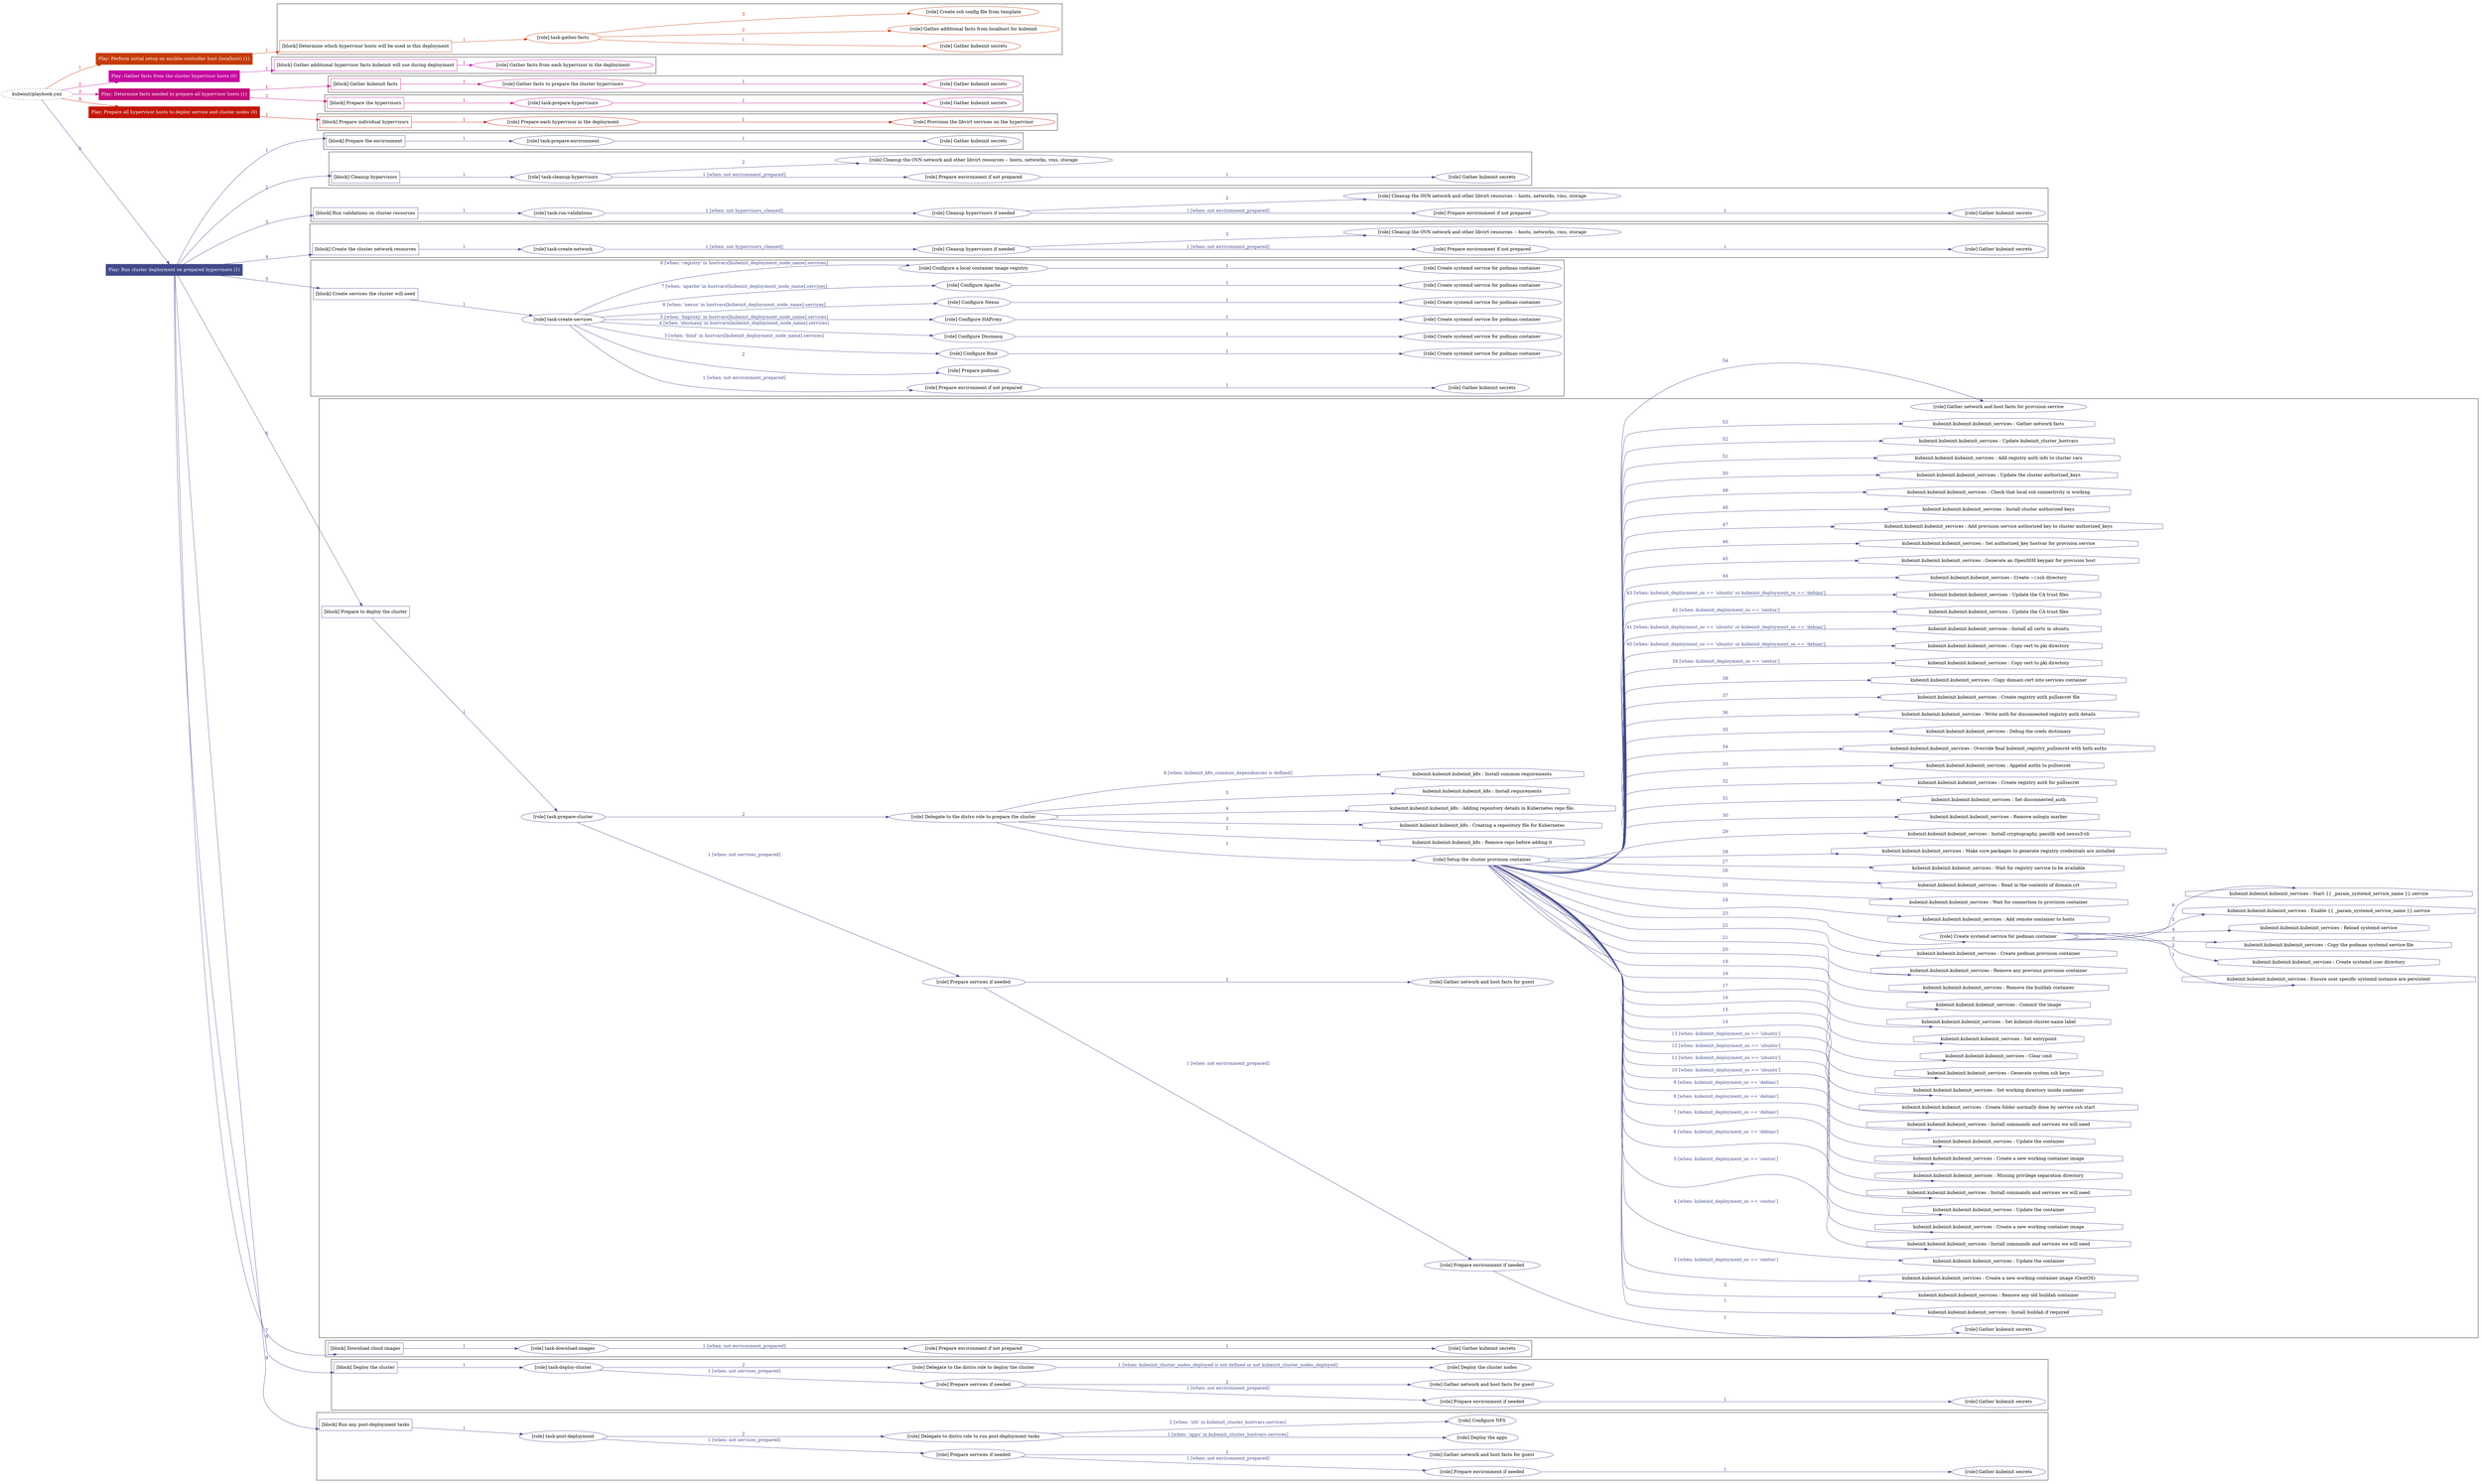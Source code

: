 digraph {
	graph [concentrate=true ordering=in rankdir=LR ratio=fill]
	edge [esep=5 sep=10]
	"kubeinit/playbook.yml" [URL="/home/runner/work/kubeinit/kubeinit/kubeinit/playbook.yml" id=playbook_533dd749 style=dotted]
	"kubeinit/playbook.yml" -> play_6ddc602e [label="1 " color="#c43b08" fontcolor="#c43b08" id=edge_105fcd5e labeltooltip="1 " tooltip="1 "]
	subgraph "Play: Perform initial setup on ansible-controller host (localhost) (1)" {
		play_6ddc602e [label="Play: Perform initial setup on ansible-controller host (localhost) (1)" URL="/home/runner/work/kubeinit/kubeinit/kubeinit/playbook.yml" color="#c43b08" fontcolor="#ffffff" id=play_6ddc602e shape=box style=filled tooltip=localhost]
		play_6ddc602e -> block_7d8bd8ea [label=1 color="#c43b08" fontcolor="#c43b08" id=edge_a6d0ea83 labeltooltip=1 tooltip=1]
		subgraph cluster_block_7d8bd8ea {
			block_7d8bd8ea [label="[block] Determine which hypervisor hosts will be used in this deployment" URL="/home/runner/work/kubeinit/kubeinit/kubeinit/playbook.yml" color="#c43b08" id=block_7d8bd8ea labeltooltip="Determine which hypervisor hosts will be used in this deployment" shape=box tooltip="Determine which hypervisor hosts will be used in this deployment"]
			block_7d8bd8ea -> role_a86352fb [label="1 " color="#c43b08" fontcolor="#c43b08" id=edge_78a5b3dc labeltooltip="1 " tooltip="1 "]
			subgraph "task-gather-facts" {
				role_a86352fb [label="[role] task-gather-facts" URL="/home/runner/work/kubeinit/kubeinit/kubeinit/playbook.yml" color="#c43b08" id=role_a86352fb tooltip="task-gather-facts"]
				role_a86352fb -> role_0dc53dd7 [label="1 " color="#c43b08" fontcolor="#c43b08" id=edge_e87206ab labeltooltip="1 " tooltip="1 "]
				subgraph "Gather kubeinit secrets" {
					role_0dc53dd7 [label="[role] Gather kubeinit secrets" URL="/home/runner/.ansible/collections/ansible_collections/kubeinit/kubeinit/roles/kubeinit_prepare/tasks/build_hypervisors_group.yml" color="#c43b08" id=role_0dc53dd7 tooltip="Gather kubeinit secrets"]
				}
				role_a86352fb -> role_0326f94c [label="2 " color="#c43b08" fontcolor="#c43b08" id=edge_ad0a34bb labeltooltip="2 " tooltip="2 "]
				subgraph "Gather additional facts from localhost for kubeinit" {
					role_0326f94c [label="[role] Gather additional facts from localhost for kubeinit" URL="/home/runner/.ansible/collections/ansible_collections/kubeinit/kubeinit/roles/kubeinit_prepare/tasks/build_hypervisors_group.yml" color="#c43b08" id=role_0326f94c tooltip="Gather additional facts from localhost for kubeinit"]
				}
				role_a86352fb -> role_f10c5e71 [label="3 " color="#c43b08" fontcolor="#c43b08" id=edge_fd2e21cb labeltooltip="3 " tooltip="3 "]
				subgraph "Create ssh config file from template" {
					role_f10c5e71 [label="[role] Create ssh config file from template" URL="/home/runner/.ansible/collections/ansible_collections/kubeinit/kubeinit/roles/kubeinit_prepare/tasks/build_hypervisors_group.yml" color="#c43b08" id=role_f10c5e71 tooltip="Create ssh config file from template"]
				}
			}
		}
	}
	"kubeinit/playbook.yml" -> play_44148a88 [label="2 " color="#c507a0" fontcolor="#c507a0" id=edge_7e828344 labeltooltip="2 " tooltip="2 "]
	subgraph "Play: Gather facts from the cluster hypervisor hosts (0)" {
		play_44148a88 [label="Play: Gather facts from the cluster hypervisor hosts (0)" URL="/home/runner/work/kubeinit/kubeinit/kubeinit/playbook.yml" color="#c507a0" fontcolor="#ffffff" id=play_44148a88 shape=box style=filled tooltip="Play: Gather facts from the cluster hypervisor hosts (0)"]
		play_44148a88 -> block_82cb2098 [label=1 color="#c507a0" fontcolor="#c507a0" id=edge_62acb131 labeltooltip=1 tooltip=1]
		subgraph cluster_block_82cb2098 {
			block_82cb2098 [label="[block] Gather additional hypervisor facts kubeinit will use during deployment" URL="/home/runner/work/kubeinit/kubeinit/kubeinit/playbook.yml" color="#c507a0" id=block_82cb2098 labeltooltip="Gather additional hypervisor facts kubeinit will use during deployment" shape=box tooltip="Gather additional hypervisor facts kubeinit will use during deployment"]
			block_82cb2098 -> role_e377de17 [label="1 " color="#c507a0" fontcolor="#c507a0" id=edge_4615f1c6 labeltooltip="1 " tooltip="1 "]
			subgraph "Gather facts from each hypervisor in the deployment" {
				role_e377de17 [label="[role] Gather facts from each hypervisor in the deployment" URL="/home/runner/work/kubeinit/kubeinit/kubeinit/playbook.yml" color="#c507a0" id=role_e377de17 tooltip="Gather facts from each hypervisor in the deployment"]
			}
		}
	}
	"kubeinit/playbook.yml" -> play_1ee07f5e [label="3 " color="#c10b7a" fontcolor="#c10b7a" id=edge_39d41ef7 labeltooltip="3 " tooltip="3 "]
	subgraph "Play: Determine facts needed to prepare all hypervisor hosts (1)" {
		play_1ee07f5e [label="Play: Determine facts needed to prepare all hypervisor hosts (1)" URL="/home/runner/work/kubeinit/kubeinit/kubeinit/playbook.yml" color="#c10b7a" fontcolor="#ffffff" id=play_1ee07f5e shape=box style=filled tooltip=localhost]
		play_1ee07f5e -> block_44334b81 [label=1 color="#c10b7a" fontcolor="#c10b7a" id=edge_5d273532 labeltooltip=1 tooltip=1]
		subgraph cluster_block_44334b81 {
			block_44334b81 [label="[block] Gather kubeinit facts" URL="/home/runner/work/kubeinit/kubeinit/kubeinit/playbook.yml" color="#c10b7a" id=block_44334b81 labeltooltip="Gather kubeinit facts" shape=box tooltip="Gather kubeinit facts"]
			block_44334b81 -> role_d5ca9698 [label="1 " color="#c10b7a" fontcolor="#c10b7a" id=edge_d8364a74 labeltooltip="1 " tooltip="1 "]
			subgraph "Gather facts to prepare the cluster hypervisors" {
				role_d5ca9698 [label="[role] Gather facts to prepare the cluster hypervisors" URL="/home/runner/work/kubeinit/kubeinit/kubeinit/playbook.yml" color="#c10b7a" id=role_d5ca9698 tooltip="Gather facts to prepare the cluster hypervisors"]
				role_d5ca9698 -> role_5bafb43b [label="1 " color="#c10b7a" fontcolor="#c10b7a" id=edge_6bbf0a23 labeltooltip="1 " tooltip="1 "]
				subgraph "Gather kubeinit secrets" {
					role_5bafb43b [label="[role] Gather kubeinit secrets" URL="/home/runner/.ansible/collections/ansible_collections/kubeinit/kubeinit/roles/kubeinit_prepare/tasks/gather_kubeinit_facts.yml" color="#c10b7a" id=role_5bafb43b tooltip="Gather kubeinit secrets"]
				}
			}
		}
		play_1ee07f5e -> block_1adb5985 [label=2 color="#c10b7a" fontcolor="#c10b7a" id=edge_15522172 labeltooltip=2 tooltip=2]
		subgraph cluster_block_1adb5985 {
			block_1adb5985 [label="[block] Prepare the hypervisors" URL="/home/runner/work/kubeinit/kubeinit/kubeinit/playbook.yml" color="#c10b7a" id=block_1adb5985 labeltooltip="Prepare the hypervisors" shape=box tooltip="Prepare the hypervisors"]
			block_1adb5985 -> role_a3f82937 [label="1 " color="#c10b7a" fontcolor="#c10b7a" id=edge_630bc1d4 labeltooltip="1 " tooltip="1 "]
			subgraph "task-prepare-hypervisors" {
				role_a3f82937 [label="[role] task-prepare-hypervisors" URL="/home/runner/work/kubeinit/kubeinit/kubeinit/playbook.yml" color="#c10b7a" id=role_a3f82937 tooltip="task-prepare-hypervisors"]
				role_a3f82937 -> role_d3aea083 [label="1 " color="#c10b7a" fontcolor="#c10b7a" id=edge_1b5e0168 labeltooltip="1 " tooltip="1 "]
				subgraph "Gather kubeinit secrets" {
					role_d3aea083 [label="[role] Gather kubeinit secrets" URL="/home/runner/.ansible/collections/ansible_collections/kubeinit/kubeinit/roles/kubeinit_prepare/tasks/gather_kubeinit_facts.yml" color="#c10b7a" id=role_d3aea083 tooltip="Gather kubeinit secrets"]
				}
			}
		}
	}
	"kubeinit/playbook.yml" -> play_6bdde1c4 [label="4 " color="#c41608" fontcolor="#c41608" id=edge_67ff6bde labeltooltip="4 " tooltip="4 "]
	subgraph "Play: Prepare all hypervisor hosts to deploy service and cluster nodes (0)" {
		play_6bdde1c4 [label="Play: Prepare all hypervisor hosts to deploy service and cluster nodes (0)" URL="/home/runner/work/kubeinit/kubeinit/kubeinit/playbook.yml" color="#c41608" fontcolor="#ffffff" id=play_6bdde1c4 shape=box style=filled tooltip="Play: Prepare all hypervisor hosts to deploy service and cluster nodes (0)"]
		play_6bdde1c4 -> block_bff7e970 [label=1 color="#c41608" fontcolor="#c41608" id=edge_81da994f labeltooltip=1 tooltip=1]
		subgraph cluster_block_bff7e970 {
			block_bff7e970 [label="[block] Prepare individual hypervisors" URL="/home/runner/work/kubeinit/kubeinit/kubeinit/playbook.yml" color="#c41608" id=block_bff7e970 labeltooltip="Prepare individual hypervisors" shape=box tooltip="Prepare individual hypervisors"]
			block_bff7e970 -> role_cd786684 [label="1 " color="#c41608" fontcolor="#c41608" id=edge_408546f9 labeltooltip="1 " tooltip="1 "]
			subgraph "Prepare each hypervisor in the deployment" {
				role_cd786684 [label="[role] Prepare each hypervisor in the deployment" URL="/home/runner/work/kubeinit/kubeinit/kubeinit/playbook.yml" color="#c41608" id=role_cd786684 tooltip="Prepare each hypervisor in the deployment"]
				role_cd786684 -> role_8d883d2a [label="1 " color="#c41608" fontcolor="#c41608" id=edge_8bb10ae6 labeltooltip="1 " tooltip="1 "]
				subgraph "Provision the libvirt services on the hypervisor" {
					role_8d883d2a [label="[role] Provision the libvirt services on the hypervisor" URL="/home/runner/.ansible/collections/ansible_collections/kubeinit/kubeinit/roles/kubeinit_prepare/tasks/prepare_hypervisor.yml" color="#c41608" id=role_8d883d2a tooltip="Provision the libvirt services on the hypervisor"]
				}
			}
		}
	}
	"kubeinit/playbook.yml" -> play_705c65d2 [label="5 " color="#42498a" fontcolor="#42498a" id=edge_58315801 labeltooltip="5 " tooltip="5 "]
	subgraph "Play: Run cluster deployment on prepared hypervisors (1)" {
		play_705c65d2 [label="Play: Run cluster deployment on prepared hypervisors (1)" URL="/home/runner/work/kubeinit/kubeinit/kubeinit/playbook.yml" color="#42498a" fontcolor="#ffffff" id=play_705c65d2 shape=box style=filled tooltip=localhost]
		play_705c65d2 -> block_5d2f23af [label=1 color="#42498a" fontcolor="#42498a" id=edge_2752c3e8 labeltooltip=1 tooltip=1]
		subgraph cluster_block_5d2f23af {
			block_5d2f23af [label="[block] Prepare the environment" URL="/home/runner/work/kubeinit/kubeinit/kubeinit/playbook.yml" color="#42498a" id=block_5d2f23af labeltooltip="Prepare the environment" shape=box tooltip="Prepare the environment"]
			block_5d2f23af -> role_6c49dac3 [label="1 " color="#42498a" fontcolor="#42498a" id=edge_e6211528 labeltooltip="1 " tooltip="1 "]
			subgraph "task-prepare-environment" {
				role_6c49dac3 [label="[role] task-prepare-environment" URL="/home/runner/work/kubeinit/kubeinit/kubeinit/playbook.yml" color="#42498a" id=role_6c49dac3 tooltip="task-prepare-environment"]
				role_6c49dac3 -> role_8fc4ee5b [label="1 " color="#42498a" fontcolor="#42498a" id=edge_64fd2b85 labeltooltip="1 " tooltip="1 "]
				subgraph "Gather kubeinit secrets" {
					role_8fc4ee5b [label="[role] Gather kubeinit secrets" URL="/home/runner/.ansible/collections/ansible_collections/kubeinit/kubeinit/roles/kubeinit_prepare/tasks/gather_kubeinit_facts.yml" color="#42498a" id=role_8fc4ee5b tooltip="Gather kubeinit secrets"]
				}
			}
		}
		play_705c65d2 -> block_6d15fa92 [label=2 color="#42498a" fontcolor="#42498a" id=edge_2e96c64b labeltooltip=2 tooltip=2]
		subgraph cluster_block_6d15fa92 {
			block_6d15fa92 [label="[block] Cleanup hypervisors" URL="/home/runner/work/kubeinit/kubeinit/kubeinit/playbook.yml" color="#42498a" id=block_6d15fa92 labeltooltip="Cleanup hypervisors" shape=box tooltip="Cleanup hypervisors"]
			block_6d15fa92 -> role_590f5774 [label="1 " color="#42498a" fontcolor="#42498a" id=edge_f4cb26a1 labeltooltip="1 " tooltip="1 "]
			subgraph "task-cleanup-hypervisors" {
				role_590f5774 [label="[role] task-cleanup-hypervisors" URL="/home/runner/work/kubeinit/kubeinit/kubeinit/playbook.yml" color="#42498a" id=role_590f5774 tooltip="task-cleanup-hypervisors"]
				role_590f5774 -> role_4bdfd04b [label="1 [when: not environment_prepared]" color="#42498a" fontcolor="#42498a" id=edge_f178ebc0 labeltooltip="1 [when: not environment_prepared]" tooltip="1 [when: not environment_prepared]"]
				subgraph "Prepare environment if not prepared" {
					role_4bdfd04b [label="[role] Prepare environment if not prepared" URL="/home/runner/.ansible/collections/ansible_collections/kubeinit/kubeinit/roles/kubeinit_prepare/tasks/cleanup_hypervisors.yml" color="#42498a" id=role_4bdfd04b tooltip="Prepare environment if not prepared"]
					role_4bdfd04b -> role_7849fff5 [label="1 " color="#42498a" fontcolor="#42498a" id=edge_76dae89b labeltooltip="1 " tooltip="1 "]
					subgraph "Gather kubeinit secrets" {
						role_7849fff5 [label="[role] Gather kubeinit secrets" URL="/home/runner/.ansible/collections/ansible_collections/kubeinit/kubeinit/roles/kubeinit_prepare/tasks/gather_kubeinit_facts.yml" color="#42498a" id=role_7849fff5 tooltip="Gather kubeinit secrets"]
					}
				}
				role_590f5774 -> role_191416e0 [label="2 " color="#42498a" fontcolor="#42498a" id=edge_e8798e3b labeltooltip="2 " tooltip="2 "]
				subgraph "Cleanup the OVN network and other libvirt resources -- hosts, networks, vms, storage" {
					role_191416e0 [label="[role] Cleanup the OVN network and other libvirt resources -- hosts, networks, vms, storage" URL="/home/runner/.ansible/collections/ansible_collections/kubeinit/kubeinit/roles/kubeinit_prepare/tasks/cleanup_hypervisors.yml" color="#42498a" id=role_191416e0 tooltip="Cleanup the OVN network and other libvirt resources -- hosts, networks, vms, storage"]
				}
			}
		}
		play_705c65d2 -> block_d24337da [label=3 color="#42498a" fontcolor="#42498a" id=edge_9a889414 labeltooltip=3 tooltip=3]
		subgraph cluster_block_d24337da {
			block_d24337da [label="[block] Run validations on cluster resources" URL="/home/runner/work/kubeinit/kubeinit/kubeinit/playbook.yml" color="#42498a" id=block_d24337da labeltooltip="Run validations on cluster resources" shape=box tooltip="Run validations on cluster resources"]
			block_d24337da -> role_28f9e3e5 [label="1 " color="#42498a" fontcolor="#42498a" id=edge_74234996 labeltooltip="1 " tooltip="1 "]
			subgraph "task-run-validations" {
				role_28f9e3e5 [label="[role] task-run-validations" URL="/home/runner/work/kubeinit/kubeinit/kubeinit/playbook.yml" color="#42498a" id=role_28f9e3e5 tooltip="task-run-validations"]
				role_28f9e3e5 -> role_f8d32c27 [label="1 [when: not hypervisors_cleaned]" color="#42498a" fontcolor="#42498a" id=edge_1a1a1b0e labeltooltip="1 [when: not hypervisors_cleaned]" tooltip="1 [when: not hypervisors_cleaned]"]
				subgraph "Cleanup hypervisors if needed" {
					role_f8d32c27 [label="[role] Cleanup hypervisors if needed" URL="/home/runner/.ansible/collections/ansible_collections/kubeinit/kubeinit/roles/kubeinit_validations/tasks/main.yml" color="#42498a" id=role_f8d32c27 tooltip="Cleanup hypervisors if needed"]
					role_f8d32c27 -> role_de71fffa [label="1 [when: not environment_prepared]" color="#42498a" fontcolor="#42498a" id=edge_618cb132 labeltooltip="1 [when: not environment_prepared]" tooltip="1 [when: not environment_prepared]"]
					subgraph "Prepare environment if not prepared" {
						role_de71fffa [label="[role] Prepare environment if not prepared" URL="/home/runner/.ansible/collections/ansible_collections/kubeinit/kubeinit/roles/kubeinit_prepare/tasks/cleanup_hypervisors.yml" color="#42498a" id=role_de71fffa tooltip="Prepare environment if not prepared"]
						role_de71fffa -> role_63e4eead [label="1 " color="#42498a" fontcolor="#42498a" id=edge_6682b3de labeltooltip="1 " tooltip="1 "]
						subgraph "Gather kubeinit secrets" {
							role_63e4eead [label="[role] Gather kubeinit secrets" URL="/home/runner/.ansible/collections/ansible_collections/kubeinit/kubeinit/roles/kubeinit_prepare/tasks/gather_kubeinit_facts.yml" color="#42498a" id=role_63e4eead tooltip="Gather kubeinit secrets"]
						}
					}
					role_f8d32c27 -> role_8e512c5a [label="2 " color="#42498a" fontcolor="#42498a" id=edge_b754403f labeltooltip="2 " tooltip="2 "]
					subgraph "Cleanup the OVN network and other libvirt resources -- hosts, networks, vms, storage" {
						role_8e512c5a [label="[role] Cleanup the OVN network and other libvirt resources -- hosts, networks, vms, storage" URL="/home/runner/.ansible/collections/ansible_collections/kubeinit/kubeinit/roles/kubeinit_prepare/tasks/cleanup_hypervisors.yml" color="#42498a" id=role_8e512c5a tooltip="Cleanup the OVN network and other libvirt resources -- hosts, networks, vms, storage"]
					}
				}
			}
		}
		play_705c65d2 -> block_2200d9af [label=4 color="#42498a" fontcolor="#42498a" id=edge_f694a250 labeltooltip=4 tooltip=4]
		subgraph cluster_block_2200d9af {
			block_2200d9af [label="[block] Create the cluster network resources" URL="/home/runner/work/kubeinit/kubeinit/kubeinit/playbook.yml" color="#42498a" id=block_2200d9af labeltooltip="Create the cluster network resources" shape=box tooltip="Create the cluster network resources"]
			block_2200d9af -> role_53d117ce [label="1 " color="#42498a" fontcolor="#42498a" id=edge_215f60d7 labeltooltip="1 " tooltip="1 "]
			subgraph "task-create-network" {
				role_53d117ce [label="[role] task-create-network" URL="/home/runner/work/kubeinit/kubeinit/kubeinit/playbook.yml" color="#42498a" id=role_53d117ce tooltip="task-create-network"]
				role_53d117ce -> role_42d985e2 [label="1 [when: not hypervisors_cleaned]" color="#42498a" fontcolor="#42498a" id=edge_a30e4cf6 labeltooltip="1 [when: not hypervisors_cleaned]" tooltip="1 [when: not hypervisors_cleaned]"]
				subgraph "Cleanup hypervisors if needed" {
					role_42d985e2 [label="[role] Cleanup hypervisors if needed" URL="/home/runner/.ansible/collections/ansible_collections/kubeinit/kubeinit/roles/kubeinit_libvirt/tasks/create_network.yml" color="#42498a" id=role_42d985e2 tooltip="Cleanup hypervisors if needed"]
					role_42d985e2 -> role_f0489f8d [label="1 [when: not environment_prepared]" color="#42498a" fontcolor="#42498a" id=edge_fd21a3d5 labeltooltip="1 [when: not environment_prepared]" tooltip="1 [when: not environment_prepared]"]
					subgraph "Prepare environment if not prepared" {
						role_f0489f8d [label="[role] Prepare environment if not prepared" URL="/home/runner/.ansible/collections/ansible_collections/kubeinit/kubeinit/roles/kubeinit_prepare/tasks/cleanup_hypervisors.yml" color="#42498a" id=role_f0489f8d tooltip="Prepare environment if not prepared"]
						role_f0489f8d -> role_1b6bb1c5 [label="1 " color="#42498a" fontcolor="#42498a" id=edge_626dddd6 labeltooltip="1 " tooltip="1 "]
						subgraph "Gather kubeinit secrets" {
							role_1b6bb1c5 [label="[role] Gather kubeinit secrets" URL="/home/runner/.ansible/collections/ansible_collections/kubeinit/kubeinit/roles/kubeinit_prepare/tasks/gather_kubeinit_facts.yml" color="#42498a" id=role_1b6bb1c5 tooltip="Gather kubeinit secrets"]
						}
					}
					role_42d985e2 -> role_c94b1077 [label="2 " color="#42498a" fontcolor="#42498a" id=edge_3037300d labeltooltip="2 " tooltip="2 "]
					subgraph "Cleanup the OVN network and other libvirt resources -- hosts, networks, vms, storage" {
						role_c94b1077 [label="[role] Cleanup the OVN network and other libvirt resources -- hosts, networks, vms, storage" URL="/home/runner/.ansible/collections/ansible_collections/kubeinit/kubeinit/roles/kubeinit_prepare/tasks/cleanup_hypervisors.yml" color="#42498a" id=role_c94b1077 tooltip="Cleanup the OVN network and other libvirt resources -- hosts, networks, vms, storage"]
					}
				}
			}
		}
		play_705c65d2 -> block_9187d196 [label=5 color="#42498a" fontcolor="#42498a" id=edge_f6e3f2bd labeltooltip=5 tooltip=5]
		subgraph cluster_block_9187d196 {
			block_9187d196 [label="[block] Create services the cluster will need" URL="/home/runner/work/kubeinit/kubeinit/kubeinit/playbook.yml" color="#42498a" id=block_9187d196 labeltooltip="Create services the cluster will need" shape=box tooltip="Create services the cluster will need"]
			block_9187d196 -> role_547be781 [label="1 " color="#42498a" fontcolor="#42498a" id=edge_33f4b924 labeltooltip="1 " tooltip="1 "]
			subgraph "task-create-services" {
				role_547be781 [label="[role] task-create-services" URL="/home/runner/work/kubeinit/kubeinit/kubeinit/playbook.yml" color="#42498a" id=role_547be781 tooltip="task-create-services"]
				role_547be781 -> role_aa7ec497 [label="1 [when: not environment_prepared]" color="#42498a" fontcolor="#42498a" id=edge_a2c462bf labeltooltip="1 [when: not environment_prepared]" tooltip="1 [when: not environment_prepared]"]
				subgraph "Prepare environment if not prepared" {
					role_aa7ec497 [label="[role] Prepare environment if not prepared" URL="/home/runner/.ansible/collections/ansible_collections/kubeinit/kubeinit/roles/kubeinit_services/tasks/main.yml" color="#42498a" id=role_aa7ec497 tooltip="Prepare environment if not prepared"]
					role_aa7ec497 -> role_1d40320f [label="1 " color="#42498a" fontcolor="#42498a" id=edge_fd3a7a65 labeltooltip="1 " tooltip="1 "]
					subgraph "Gather kubeinit secrets" {
						role_1d40320f [label="[role] Gather kubeinit secrets" URL="/home/runner/.ansible/collections/ansible_collections/kubeinit/kubeinit/roles/kubeinit_prepare/tasks/gather_kubeinit_facts.yml" color="#42498a" id=role_1d40320f tooltip="Gather kubeinit secrets"]
					}
				}
				role_547be781 -> role_393faded [label="2 " color="#42498a" fontcolor="#42498a" id=edge_8b9387a5 labeltooltip="2 " tooltip="2 "]
				subgraph "Prepare podman" {
					role_393faded [label="[role] Prepare podman" URL="/home/runner/.ansible/collections/ansible_collections/kubeinit/kubeinit/roles/kubeinit_services/tasks/00_create_service_pod.yml" color="#42498a" id=role_393faded tooltip="Prepare podman"]
				}
				role_547be781 -> role_1cf741c9 [label="3 [when: 'bind' in hostvars[kubeinit_deployment_node_name].services]" color="#42498a" fontcolor="#42498a" id=edge_ff5050f8 labeltooltip="3 [when: 'bind' in hostvars[kubeinit_deployment_node_name].services]" tooltip="3 [when: 'bind' in hostvars[kubeinit_deployment_node_name].services]"]
				subgraph "Configure Bind" {
					role_1cf741c9 [label="[role] Configure Bind" URL="/home/runner/.ansible/collections/ansible_collections/kubeinit/kubeinit/roles/kubeinit_services/tasks/start_services_containers.yml" color="#42498a" id=role_1cf741c9 tooltip="Configure Bind"]
					role_1cf741c9 -> role_1cb0d4d1 [label="1 " color="#42498a" fontcolor="#42498a" id=edge_762d5bab labeltooltip="1 " tooltip="1 "]
					subgraph "Create systemd service for podman container" {
						role_1cb0d4d1 [label="[role] Create systemd service for podman container" URL="/home/runner/.ansible/collections/ansible_collections/kubeinit/kubeinit/roles/kubeinit_bind/tasks/main.yml" color="#42498a" id=role_1cb0d4d1 tooltip="Create systemd service for podman container"]
					}
				}
				role_547be781 -> role_6a441645 [label="4 [when: 'dnsmasq' in hostvars[kubeinit_deployment_node_name].services]" color="#42498a" fontcolor="#42498a" id=edge_4fe249ff labeltooltip="4 [when: 'dnsmasq' in hostvars[kubeinit_deployment_node_name].services]" tooltip="4 [when: 'dnsmasq' in hostvars[kubeinit_deployment_node_name].services]"]
				subgraph "Configure Dnsmasq" {
					role_6a441645 [label="[role] Configure Dnsmasq" URL="/home/runner/.ansible/collections/ansible_collections/kubeinit/kubeinit/roles/kubeinit_services/tasks/start_services_containers.yml" color="#42498a" id=role_6a441645 tooltip="Configure Dnsmasq"]
					role_6a441645 -> role_a24d30bb [label="1 " color="#42498a" fontcolor="#42498a" id=edge_b814483e labeltooltip="1 " tooltip="1 "]
					subgraph "Create systemd service for podman container" {
						role_a24d30bb [label="[role] Create systemd service for podman container" URL="/home/runner/.ansible/collections/ansible_collections/kubeinit/kubeinit/roles/kubeinit_dnsmasq/tasks/main.yml" color="#42498a" id=role_a24d30bb tooltip="Create systemd service for podman container"]
					}
				}
				role_547be781 -> role_f642bed7 [label="5 [when: 'haproxy' in hostvars[kubeinit_deployment_node_name].services]" color="#42498a" fontcolor="#42498a" id=edge_0bc35543 labeltooltip="5 [when: 'haproxy' in hostvars[kubeinit_deployment_node_name].services]" tooltip="5 [when: 'haproxy' in hostvars[kubeinit_deployment_node_name].services]"]
				subgraph "Configure HAProxy" {
					role_f642bed7 [label="[role] Configure HAProxy" URL="/home/runner/.ansible/collections/ansible_collections/kubeinit/kubeinit/roles/kubeinit_services/tasks/start_services_containers.yml" color="#42498a" id=role_f642bed7 tooltip="Configure HAProxy"]
					role_f642bed7 -> role_31b9c7b1 [label="1 " color="#42498a" fontcolor="#42498a" id=edge_220633d0 labeltooltip="1 " tooltip="1 "]
					subgraph "Create systemd service for podman container" {
						role_31b9c7b1 [label="[role] Create systemd service for podman container" URL="/home/runner/.ansible/collections/ansible_collections/kubeinit/kubeinit/roles/kubeinit_haproxy/tasks/main.yml" color="#42498a" id=role_31b9c7b1 tooltip="Create systemd service for podman container"]
					}
				}
				role_547be781 -> role_d0764b2f [label="6 [when: 'nexus' in hostvars[kubeinit_deployment_node_name].services]" color="#42498a" fontcolor="#42498a" id=edge_8b82caf3 labeltooltip="6 [when: 'nexus' in hostvars[kubeinit_deployment_node_name].services]" tooltip="6 [when: 'nexus' in hostvars[kubeinit_deployment_node_name].services]"]
				subgraph "Configure Nexus" {
					role_d0764b2f [label="[role] Configure Nexus" URL="/home/runner/.ansible/collections/ansible_collections/kubeinit/kubeinit/roles/kubeinit_services/tasks/start_services_containers.yml" color="#42498a" id=role_d0764b2f tooltip="Configure Nexus"]
					role_d0764b2f -> role_6080923b [label="1 " color="#42498a" fontcolor="#42498a" id=edge_b3d3b199 labeltooltip="1 " tooltip="1 "]
					subgraph "Create systemd service for podman container" {
						role_6080923b [label="[role] Create systemd service for podman container" URL="/home/runner/.ansible/collections/ansible_collections/kubeinit/kubeinit/roles/kubeinit_nexus/tasks/main.yml" color="#42498a" id=role_6080923b tooltip="Create systemd service for podman container"]
					}
				}
				role_547be781 -> role_de9bda3d [label="7 [when: 'apache' in hostvars[kubeinit_deployment_node_name].services]" color="#42498a" fontcolor="#42498a" id=edge_be8ce42a labeltooltip="7 [when: 'apache' in hostvars[kubeinit_deployment_node_name].services]" tooltip="7 [when: 'apache' in hostvars[kubeinit_deployment_node_name].services]"]
				subgraph "Configure Apache" {
					role_de9bda3d [label="[role] Configure Apache" URL="/home/runner/.ansible/collections/ansible_collections/kubeinit/kubeinit/roles/kubeinit_services/tasks/start_services_containers.yml" color="#42498a" id=role_de9bda3d tooltip="Configure Apache"]
					role_de9bda3d -> role_374e27b4 [label="1 " color="#42498a" fontcolor="#42498a" id=edge_4962dfb7 labeltooltip="1 " tooltip="1 "]
					subgraph "Create systemd service for podman container" {
						role_374e27b4 [label="[role] Create systemd service for podman container" URL="/home/runner/.ansible/collections/ansible_collections/kubeinit/kubeinit/roles/kubeinit_apache/tasks/main.yml" color="#42498a" id=role_374e27b4 tooltip="Create systemd service for podman container"]
					}
				}
				role_547be781 -> role_c5bfc93b [label="8 [when: 'registry' in hostvars[kubeinit_deployment_node_name].services]" color="#42498a" fontcolor="#42498a" id=edge_a494ad52 labeltooltip="8 [when: 'registry' in hostvars[kubeinit_deployment_node_name].services]" tooltip="8 [when: 'registry' in hostvars[kubeinit_deployment_node_name].services]"]
				subgraph "Configure a local container image registry" {
					role_c5bfc93b [label="[role] Configure a local container image registry" URL="/home/runner/.ansible/collections/ansible_collections/kubeinit/kubeinit/roles/kubeinit_services/tasks/start_services_containers.yml" color="#42498a" id=role_c5bfc93b tooltip="Configure a local container image registry"]
					role_c5bfc93b -> role_b17b209e [label="1 " color="#42498a" fontcolor="#42498a" id=edge_931d8521 labeltooltip="1 " tooltip="1 "]
					subgraph "Create systemd service for podman container" {
						role_b17b209e [label="[role] Create systemd service for podman container" URL="/home/runner/.ansible/collections/ansible_collections/kubeinit/kubeinit/roles/kubeinit_registry/tasks/main.yml" color="#42498a" id=role_b17b209e tooltip="Create systemd service for podman container"]
					}
				}
			}
		}
		play_705c65d2 -> block_60c97327 [label=6 color="#42498a" fontcolor="#42498a" id=edge_2c4de723 labeltooltip=6 tooltip=6]
		subgraph cluster_block_60c97327 {
			block_60c97327 [label="[block] Prepare to deploy the cluster" URL="/home/runner/work/kubeinit/kubeinit/kubeinit/playbook.yml" color="#42498a" id=block_60c97327 labeltooltip="Prepare to deploy the cluster" shape=box tooltip="Prepare to deploy the cluster"]
			block_60c97327 -> role_6c4cf119 [label="1 " color="#42498a" fontcolor="#42498a" id=edge_bfeda323 labeltooltip="1 " tooltip="1 "]
			subgraph "task-prepare-cluster" {
				role_6c4cf119 [label="[role] task-prepare-cluster" URL="/home/runner/work/kubeinit/kubeinit/kubeinit/playbook.yml" color="#42498a" id=role_6c4cf119 tooltip="task-prepare-cluster"]
				role_6c4cf119 -> role_7f704ef9 [label="1 [when: not services_prepared]" color="#42498a" fontcolor="#42498a" id=edge_a077ffac labeltooltip="1 [when: not services_prepared]" tooltip="1 [when: not services_prepared]"]
				subgraph "Prepare services if needed" {
					role_7f704ef9 [label="[role] Prepare services if needed" URL="/home/runner/.ansible/collections/ansible_collections/kubeinit/kubeinit/roles/kubeinit_prepare/tasks/prepare_cluster.yml" color="#42498a" id=role_7f704ef9 tooltip="Prepare services if needed"]
					role_7f704ef9 -> role_49243300 [label="1 [when: not environment_prepared]" color="#42498a" fontcolor="#42498a" id=edge_9bec468c labeltooltip="1 [when: not environment_prepared]" tooltip="1 [when: not environment_prepared]"]
					subgraph "Prepare environment if needed" {
						role_49243300 [label="[role] Prepare environment if needed" URL="/home/runner/.ansible/collections/ansible_collections/kubeinit/kubeinit/roles/kubeinit_services/tasks/prepare_services.yml" color="#42498a" id=role_49243300 tooltip="Prepare environment if needed"]
						role_49243300 -> role_adbfd872 [label="1 " color="#42498a" fontcolor="#42498a" id=edge_a924dae7 labeltooltip="1 " tooltip="1 "]
						subgraph "Gather kubeinit secrets" {
							role_adbfd872 [label="[role] Gather kubeinit secrets" URL="/home/runner/.ansible/collections/ansible_collections/kubeinit/kubeinit/roles/kubeinit_prepare/tasks/gather_kubeinit_facts.yml" color="#42498a" id=role_adbfd872 tooltip="Gather kubeinit secrets"]
						}
					}
					role_7f704ef9 -> role_6a348963 [label="2 " color="#42498a" fontcolor="#42498a" id=edge_d125a56c labeltooltip="2 " tooltip="2 "]
					subgraph "Gather network and host facts for guest" {
						role_6a348963 [label="[role] Gather network and host facts for guest" URL="/home/runner/.ansible/collections/ansible_collections/kubeinit/kubeinit/roles/kubeinit_services/tasks/prepare_services.yml" color="#42498a" id=role_6a348963 tooltip="Gather network and host facts for guest"]
					}
				}
				role_6c4cf119 -> role_320698b4 [label="2 " color="#42498a" fontcolor="#42498a" id=edge_e7fe3a3a labeltooltip="2 " tooltip="2 "]
				subgraph "Delegate to the distro role to prepare the cluster" {
					role_320698b4 [label="[role] Delegate to the distro role to prepare the cluster" URL="/home/runner/.ansible/collections/ansible_collections/kubeinit/kubeinit/roles/kubeinit_prepare/tasks/prepare_cluster.yml" color="#42498a" id=role_320698b4 tooltip="Delegate to the distro role to prepare the cluster"]
					role_320698b4 -> role_ea5a1c6e [label="1 " color="#42498a" fontcolor="#42498a" id=edge_a08c3930 labeltooltip="1 " tooltip="1 "]
					subgraph "Setup the cluster provision container" {
						role_ea5a1c6e [label="[role] Setup the cluster provision container" URL="/home/runner/.ansible/collections/ansible_collections/kubeinit/kubeinit/roles/kubeinit_k8s/tasks/prepare_cluster.yml" color="#42498a" id=role_ea5a1c6e tooltip="Setup the cluster provision container"]
						task_e9586982 [label="kubeinit.kubeinit.kubeinit_services : Install buildah if required" URL="/home/runner/.ansible/collections/ansible_collections/kubeinit/kubeinit/roles/kubeinit_services/tasks/create_provision_container.yml" color="#42498a" id=task_e9586982 shape=octagon tooltip="kubeinit.kubeinit.kubeinit_services : Install buildah if required"]
						role_ea5a1c6e -> task_e9586982 [label="1 " color="#42498a" fontcolor="#42498a" id=edge_cfc0e465 labeltooltip="1 " tooltip="1 "]
						task_3b3560b8 [label="kubeinit.kubeinit.kubeinit_services : Remove any old buildah container" URL="/home/runner/.ansible/collections/ansible_collections/kubeinit/kubeinit/roles/kubeinit_services/tasks/create_provision_container.yml" color="#42498a" id=task_3b3560b8 shape=octagon tooltip="kubeinit.kubeinit.kubeinit_services : Remove any old buildah container"]
						role_ea5a1c6e -> task_3b3560b8 [label="2 " color="#42498a" fontcolor="#42498a" id=edge_2639c723 labeltooltip="2 " tooltip="2 "]
						task_44211687 [label="kubeinit.kubeinit.kubeinit_services : Create a new working container image (CentOS)" URL="/home/runner/.ansible/collections/ansible_collections/kubeinit/kubeinit/roles/kubeinit_services/tasks/create_provision_container.yml" color="#42498a" id=task_44211687 shape=octagon tooltip="kubeinit.kubeinit.kubeinit_services : Create a new working container image (CentOS)"]
						role_ea5a1c6e -> task_44211687 [label="3 [when: kubeinit_deployment_os == 'centos']" color="#42498a" fontcolor="#42498a" id=edge_910354fb labeltooltip="3 [when: kubeinit_deployment_os == 'centos']" tooltip="3 [when: kubeinit_deployment_os == 'centos']"]
						task_a8c481b7 [label="kubeinit.kubeinit.kubeinit_services : Update the container" URL="/home/runner/.ansible/collections/ansible_collections/kubeinit/kubeinit/roles/kubeinit_services/tasks/create_provision_container.yml" color="#42498a" id=task_a8c481b7 shape=octagon tooltip="kubeinit.kubeinit.kubeinit_services : Update the container"]
						role_ea5a1c6e -> task_a8c481b7 [label="4 [when: kubeinit_deployment_os == 'centos']" color="#42498a" fontcolor="#42498a" id=edge_26e50547 labeltooltip="4 [when: kubeinit_deployment_os == 'centos']" tooltip="4 [when: kubeinit_deployment_os == 'centos']"]
						task_0548795d [label="kubeinit.kubeinit.kubeinit_services : Install commands and services we will need" URL="/home/runner/.ansible/collections/ansible_collections/kubeinit/kubeinit/roles/kubeinit_services/tasks/create_provision_container.yml" color="#42498a" id=task_0548795d shape=octagon tooltip="kubeinit.kubeinit.kubeinit_services : Install commands and services we will need"]
						role_ea5a1c6e -> task_0548795d [label="5 [when: kubeinit_deployment_os == 'centos']" color="#42498a" fontcolor="#42498a" id=edge_77944257 labeltooltip="5 [when: kubeinit_deployment_os == 'centos']" tooltip="5 [when: kubeinit_deployment_os == 'centos']"]
						task_465c887e [label="kubeinit.kubeinit.kubeinit_services : Create a new working container image" URL="/home/runner/.ansible/collections/ansible_collections/kubeinit/kubeinit/roles/kubeinit_services/tasks/create_provision_container.yml" color="#42498a" id=task_465c887e shape=octagon tooltip="kubeinit.kubeinit.kubeinit_services : Create a new working container image"]
						role_ea5a1c6e -> task_465c887e [label="6 [when: kubeinit_deployment_os == 'debian']" color="#42498a" fontcolor="#42498a" id=edge_c1f23316 labeltooltip="6 [when: kubeinit_deployment_os == 'debian']" tooltip="6 [when: kubeinit_deployment_os == 'debian']"]
						task_cb0b3de8 [label="kubeinit.kubeinit.kubeinit_services : Update the container" URL="/home/runner/.ansible/collections/ansible_collections/kubeinit/kubeinit/roles/kubeinit_services/tasks/create_provision_container.yml" color="#42498a" id=task_cb0b3de8 shape=octagon tooltip="kubeinit.kubeinit.kubeinit_services : Update the container"]
						role_ea5a1c6e -> task_cb0b3de8 [label="7 [when: kubeinit_deployment_os == 'debian']" color="#42498a" fontcolor="#42498a" id=edge_58e5f8c8 labeltooltip="7 [when: kubeinit_deployment_os == 'debian']" tooltip="7 [when: kubeinit_deployment_os == 'debian']"]
						task_a549636a [label="kubeinit.kubeinit.kubeinit_services : Install commands and services we will need" URL="/home/runner/.ansible/collections/ansible_collections/kubeinit/kubeinit/roles/kubeinit_services/tasks/create_provision_container.yml" color="#42498a" id=task_a549636a shape=octagon tooltip="kubeinit.kubeinit.kubeinit_services : Install commands and services we will need"]
						role_ea5a1c6e -> task_a549636a [label="8 [when: kubeinit_deployment_os == 'debian']" color="#42498a" fontcolor="#42498a" id=edge_518ffd4f labeltooltip="8 [when: kubeinit_deployment_os == 'debian']" tooltip="8 [when: kubeinit_deployment_os == 'debian']"]
						task_98ae01a0 [label="kubeinit.kubeinit.kubeinit_services : Missing privilege separation directory" URL="/home/runner/.ansible/collections/ansible_collections/kubeinit/kubeinit/roles/kubeinit_services/tasks/create_provision_container.yml" color="#42498a" id=task_98ae01a0 shape=octagon tooltip="kubeinit.kubeinit.kubeinit_services : Missing privilege separation directory"]
						role_ea5a1c6e -> task_98ae01a0 [label="9 [when: kubeinit_deployment_os == 'debian']" color="#42498a" fontcolor="#42498a" id=edge_458e3cde labeltooltip="9 [when: kubeinit_deployment_os == 'debian']" tooltip="9 [when: kubeinit_deployment_os == 'debian']"]
						task_e5b9adcb [label="kubeinit.kubeinit.kubeinit_services : Create a new working container image" URL="/home/runner/.ansible/collections/ansible_collections/kubeinit/kubeinit/roles/kubeinit_services/tasks/create_provision_container.yml" color="#42498a" id=task_e5b9adcb shape=octagon tooltip="kubeinit.kubeinit.kubeinit_services : Create a new working container image"]
						role_ea5a1c6e -> task_e5b9adcb [label="10 [when: kubeinit_deployment_os == 'ubuntu']" color="#42498a" fontcolor="#42498a" id=edge_76fd10a1 labeltooltip="10 [when: kubeinit_deployment_os == 'ubuntu']" tooltip="10 [when: kubeinit_deployment_os == 'ubuntu']"]
						task_9e8d4ed2 [label="kubeinit.kubeinit.kubeinit_services : Update the container" URL="/home/runner/.ansible/collections/ansible_collections/kubeinit/kubeinit/roles/kubeinit_services/tasks/create_provision_container.yml" color="#42498a" id=task_9e8d4ed2 shape=octagon tooltip="kubeinit.kubeinit.kubeinit_services : Update the container"]
						role_ea5a1c6e -> task_9e8d4ed2 [label="11 [when: kubeinit_deployment_os == 'ubuntu']" color="#42498a" fontcolor="#42498a" id=edge_2f8e80b9 labeltooltip="11 [when: kubeinit_deployment_os == 'ubuntu']" tooltip="11 [when: kubeinit_deployment_os == 'ubuntu']"]
						task_5ec7c3c9 [label="kubeinit.kubeinit.kubeinit_services : Install commands and services we will need" URL="/home/runner/.ansible/collections/ansible_collections/kubeinit/kubeinit/roles/kubeinit_services/tasks/create_provision_container.yml" color="#42498a" id=task_5ec7c3c9 shape=octagon tooltip="kubeinit.kubeinit.kubeinit_services : Install commands and services we will need"]
						role_ea5a1c6e -> task_5ec7c3c9 [label="12 [when: kubeinit_deployment_os == 'ubuntu']" color="#42498a" fontcolor="#42498a" id=edge_01f9da87 labeltooltip="12 [when: kubeinit_deployment_os == 'ubuntu']" tooltip="12 [when: kubeinit_deployment_os == 'ubuntu']"]
						task_e2d41dff [label="kubeinit.kubeinit.kubeinit_services : Create folder normally done by service ssh start" URL="/home/runner/.ansible/collections/ansible_collections/kubeinit/kubeinit/roles/kubeinit_services/tasks/create_provision_container.yml" color="#42498a" id=task_e2d41dff shape=octagon tooltip="kubeinit.kubeinit.kubeinit_services : Create folder normally done by service ssh start"]
						role_ea5a1c6e -> task_e2d41dff [label="13 [when: kubeinit_deployment_os == 'ubuntu']" color="#42498a" fontcolor="#42498a" id=edge_cc15aff6 labeltooltip="13 [when: kubeinit_deployment_os == 'ubuntu']" tooltip="13 [when: kubeinit_deployment_os == 'ubuntu']"]
						task_c1378ed9 [label="kubeinit.kubeinit.kubeinit_services : Set working directory inside container" URL="/home/runner/.ansible/collections/ansible_collections/kubeinit/kubeinit/roles/kubeinit_services/tasks/create_provision_container.yml" color="#42498a" id=task_c1378ed9 shape=octagon tooltip="kubeinit.kubeinit.kubeinit_services : Set working directory inside container"]
						role_ea5a1c6e -> task_c1378ed9 [label="14 " color="#42498a" fontcolor="#42498a" id=edge_ea12940e labeltooltip="14 " tooltip="14 "]
						task_6804acc0 [label="kubeinit.kubeinit.kubeinit_services : Generate system ssh keys" URL="/home/runner/.ansible/collections/ansible_collections/kubeinit/kubeinit/roles/kubeinit_services/tasks/create_provision_container.yml" color="#42498a" id=task_6804acc0 shape=octagon tooltip="kubeinit.kubeinit.kubeinit_services : Generate system ssh keys"]
						role_ea5a1c6e -> task_6804acc0 [label="15 " color="#42498a" fontcolor="#42498a" id=edge_2996ee50 labeltooltip="15 " tooltip="15 "]
						task_d9390e21 [label="kubeinit.kubeinit.kubeinit_services : Clear cmd" URL="/home/runner/.ansible/collections/ansible_collections/kubeinit/kubeinit/roles/kubeinit_services/tasks/create_provision_container.yml" color="#42498a" id=task_d9390e21 shape=octagon tooltip="kubeinit.kubeinit.kubeinit_services : Clear cmd"]
						role_ea5a1c6e -> task_d9390e21 [label="16 " color="#42498a" fontcolor="#42498a" id=edge_11b1f368 labeltooltip="16 " tooltip="16 "]
						task_3d8ba6b6 [label="kubeinit.kubeinit.kubeinit_services : Set entrypoint" URL="/home/runner/.ansible/collections/ansible_collections/kubeinit/kubeinit/roles/kubeinit_services/tasks/create_provision_container.yml" color="#42498a" id=task_3d8ba6b6 shape=octagon tooltip="kubeinit.kubeinit.kubeinit_services : Set entrypoint"]
						role_ea5a1c6e -> task_3d8ba6b6 [label="17 " color="#42498a" fontcolor="#42498a" id=edge_429c11f0 labeltooltip="17 " tooltip="17 "]
						task_7161668d [label="kubeinit.kubeinit.kubeinit_services : Set kubeinit-cluster-name label" URL="/home/runner/.ansible/collections/ansible_collections/kubeinit/kubeinit/roles/kubeinit_services/tasks/create_provision_container.yml" color="#42498a" id=task_7161668d shape=octagon tooltip="kubeinit.kubeinit.kubeinit_services : Set kubeinit-cluster-name label"]
						role_ea5a1c6e -> task_7161668d [label="18 " color="#42498a" fontcolor="#42498a" id=edge_e055aa1c labeltooltip="18 " tooltip="18 "]
						task_7c48548d [label="kubeinit.kubeinit.kubeinit_services : Commit the image" URL="/home/runner/.ansible/collections/ansible_collections/kubeinit/kubeinit/roles/kubeinit_services/tasks/create_provision_container.yml" color="#42498a" id=task_7c48548d shape=octagon tooltip="kubeinit.kubeinit.kubeinit_services : Commit the image"]
						role_ea5a1c6e -> task_7c48548d [label="19 " color="#42498a" fontcolor="#42498a" id=edge_e265346e labeltooltip="19 " tooltip="19 "]
						task_4bdb2733 [label="kubeinit.kubeinit.kubeinit_services : Remove the buildah container" URL="/home/runner/.ansible/collections/ansible_collections/kubeinit/kubeinit/roles/kubeinit_services/tasks/create_provision_container.yml" color="#42498a" id=task_4bdb2733 shape=octagon tooltip="kubeinit.kubeinit.kubeinit_services : Remove the buildah container"]
						role_ea5a1c6e -> task_4bdb2733 [label="20 " color="#42498a" fontcolor="#42498a" id=edge_965f2b80 labeltooltip="20 " tooltip="20 "]
						task_7660bdad [label="kubeinit.kubeinit.kubeinit_services : Remove any previous provision container" URL="/home/runner/.ansible/collections/ansible_collections/kubeinit/kubeinit/roles/kubeinit_services/tasks/create_provision_container.yml" color="#42498a" id=task_7660bdad shape=octagon tooltip="kubeinit.kubeinit.kubeinit_services : Remove any previous provision container"]
						role_ea5a1c6e -> task_7660bdad [label="21 " color="#42498a" fontcolor="#42498a" id=edge_f7c71939 labeltooltip="21 " tooltip="21 "]
						task_621f325d [label="kubeinit.kubeinit.kubeinit_services : Create podman provision container" URL="/home/runner/.ansible/collections/ansible_collections/kubeinit/kubeinit/roles/kubeinit_services/tasks/create_provision_container.yml" color="#42498a" id=task_621f325d shape=octagon tooltip="kubeinit.kubeinit.kubeinit_services : Create podman provision container"]
						role_ea5a1c6e -> task_621f325d [label="22 " color="#42498a" fontcolor="#42498a" id=edge_62d6dee3 labeltooltip="22 " tooltip="22 "]
						role_ea5a1c6e -> role_eb51b1b1 [label="23 " color="#42498a" fontcolor="#42498a" id=edge_bb6edc91 labeltooltip="23 " tooltip="23 "]
						subgraph "Create systemd service for podman container" {
							role_eb51b1b1 [label="[role] Create systemd service for podman container" URL="/home/runner/.ansible/collections/ansible_collections/kubeinit/kubeinit/roles/kubeinit_services/tasks/create_provision_container.yml" color="#42498a" id=role_eb51b1b1 tooltip="Create systemd service for podman container"]
							task_5b437153 [label="kubeinit.kubeinit.kubeinit_services : Ensure user specific systemd instance are persistent" URL="/home/runner/.ansible/collections/ansible_collections/kubeinit/kubeinit/roles/kubeinit_services/tasks/create_managed_service.yml" color="#42498a" id=task_5b437153 shape=octagon tooltip="kubeinit.kubeinit.kubeinit_services : Ensure user specific systemd instance are persistent"]
							role_eb51b1b1 -> task_5b437153 [label="1 " color="#42498a" fontcolor="#42498a" id=edge_18ad9379 labeltooltip="1 " tooltip="1 "]
							task_c774f5fa [label="kubeinit.kubeinit.kubeinit_services : Create systemd user directory" URL="/home/runner/.ansible/collections/ansible_collections/kubeinit/kubeinit/roles/kubeinit_services/tasks/create_managed_service.yml" color="#42498a" id=task_c774f5fa shape=octagon tooltip="kubeinit.kubeinit.kubeinit_services : Create systemd user directory"]
							role_eb51b1b1 -> task_c774f5fa [label="2 " color="#42498a" fontcolor="#42498a" id=edge_cf4d2d4c labeltooltip="2 " tooltip="2 "]
							task_5cb5c64c [label="kubeinit.kubeinit.kubeinit_services : Copy the podman systemd service file" URL="/home/runner/.ansible/collections/ansible_collections/kubeinit/kubeinit/roles/kubeinit_services/tasks/create_managed_service.yml" color="#42498a" id=task_5cb5c64c shape=octagon tooltip="kubeinit.kubeinit.kubeinit_services : Copy the podman systemd service file"]
							role_eb51b1b1 -> task_5cb5c64c [label="3 " color="#42498a" fontcolor="#42498a" id=edge_c6c70b29 labeltooltip="3 " tooltip="3 "]
							task_bb74cd86 [label="kubeinit.kubeinit.kubeinit_services : Reload systemd service" URL="/home/runner/.ansible/collections/ansible_collections/kubeinit/kubeinit/roles/kubeinit_services/tasks/create_managed_service.yml" color="#42498a" id=task_bb74cd86 shape=octagon tooltip="kubeinit.kubeinit.kubeinit_services : Reload systemd service"]
							role_eb51b1b1 -> task_bb74cd86 [label="4 " color="#42498a" fontcolor="#42498a" id=edge_a85779dc labeltooltip="4 " tooltip="4 "]
							task_5902605a [label="kubeinit.kubeinit.kubeinit_services : Enable {{ _param_systemd_service_name }}.service" URL="/home/runner/.ansible/collections/ansible_collections/kubeinit/kubeinit/roles/kubeinit_services/tasks/create_managed_service.yml" color="#42498a" id=task_5902605a shape=octagon tooltip="kubeinit.kubeinit.kubeinit_services : Enable {{ _param_systemd_service_name }}.service"]
							role_eb51b1b1 -> task_5902605a [label="5 " color="#42498a" fontcolor="#42498a" id=edge_634d2b10 labeltooltip="5 " tooltip="5 "]
							task_67c0a68f [label="kubeinit.kubeinit.kubeinit_services : Start {{ _param_systemd_service_name }}.service" URL="/home/runner/.ansible/collections/ansible_collections/kubeinit/kubeinit/roles/kubeinit_services/tasks/create_managed_service.yml" color="#42498a" id=task_67c0a68f shape=octagon tooltip="kubeinit.kubeinit.kubeinit_services : Start {{ _param_systemd_service_name }}.service"]
							role_eb51b1b1 -> task_67c0a68f [label="6 " color="#42498a" fontcolor="#42498a" id=edge_8d597230 labeltooltip="6 " tooltip="6 "]
						}
						task_0d127786 [label="kubeinit.kubeinit.kubeinit_services : Add remote container to hosts" URL="/home/runner/.ansible/collections/ansible_collections/kubeinit/kubeinit/roles/kubeinit_services/tasks/create_provision_container.yml" color="#42498a" id=task_0d127786 shape=octagon tooltip="kubeinit.kubeinit.kubeinit_services : Add remote container to hosts"]
						role_ea5a1c6e -> task_0d127786 [label="24 " color="#42498a" fontcolor="#42498a" id=edge_4ba875fe labeltooltip="24 " tooltip="24 "]
						task_7fea776f [label="kubeinit.kubeinit.kubeinit_services : Wait for connection to provision container" URL="/home/runner/.ansible/collections/ansible_collections/kubeinit/kubeinit/roles/kubeinit_services/tasks/create_provision_container.yml" color="#42498a" id=task_7fea776f shape=octagon tooltip="kubeinit.kubeinit.kubeinit_services : Wait for connection to provision container"]
						role_ea5a1c6e -> task_7fea776f [label="25 " color="#42498a" fontcolor="#42498a" id=edge_db766fc8 labeltooltip="25 " tooltip="25 "]
						task_73998846 [label="kubeinit.kubeinit.kubeinit_services : Read in the contents of domain.crt" URL="/home/runner/.ansible/collections/ansible_collections/kubeinit/kubeinit/roles/kubeinit_services/tasks/create_provision_container.yml" color="#42498a" id=task_73998846 shape=octagon tooltip="kubeinit.kubeinit.kubeinit_services : Read in the contents of domain.crt"]
						role_ea5a1c6e -> task_73998846 [label="26 " color="#42498a" fontcolor="#42498a" id=edge_e44c0e3d labeltooltip="26 " tooltip="26 "]
						task_feb61fca [label="kubeinit.kubeinit.kubeinit_services : Wait for registry service to be available" URL="/home/runner/.ansible/collections/ansible_collections/kubeinit/kubeinit/roles/kubeinit_services/tasks/create_provision_container.yml" color="#42498a" id=task_feb61fca shape=octagon tooltip="kubeinit.kubeinit.kubeinit_services : Wait for registry service to be available"]
						role_ea5a1c6e -> task_feb61fca [label="27 " color="#42498a" fontcolor="#42498a" id=edge_912160da labeltooltip="27 " tooltip="27 "]
						task_1be2e065 [label="kubeinit.kubeinit.kubeinit_services : Make sure packages to generate registry credentials are installed" URL="/home/runner/.ansible/collections/ansible_collections/kubeinit/kubeinit/roles/kubeinit_services/tasks/create_provision_container.yml" color="#42498a" id=task_1be2e065 shape=octagon tooltip="kubeinit.kubeinit.kubeinit_services : Make sure packages to generate registry credentials are installed"]
						role_ea5a1c6e -> task_1be2e065 [label="28 " color="#42498a" fontcolor="#42498a" id=edge_fe571ada labeltooltip="28 " tooltip="28 "]
						task_1c4e6dde [label="kubeinit.kubeinit.kubeinit_services : Install cryptography, passlib and nexus3-cli" URL="/home/runner/.ansible/collections/ansible_collections/kubeinit/kubeinit/roles/kubeinit_services/tasks/create_provision_container.yml" color="#42498a" id=task_1c4e6dde shape=octagon tooltip="kubeinit.kubeinit.kubeinit_services : Install cryptography, passlib and nexus3-cli"]
						role_ea5a1c6e -> task_1c4e6dde [label="29 " color="#42498a" fontcolor="#42498a" id=edge_8b4fe344 labeltooltip="29 " tooltip="29 "]
						task_95604389 [label="kubeinit.kubeinit.kubeinit_services : Remove nologin marker" URL="/home/runner/.ansible/collections/ansible_collections/kubeinit/kubeinit/roles/kubeinit_services/tasks/create_provision_container.yml" color="#42498a" id=task_95604389 shape=octagon tooltip="kubeinit.kubeinit.kubeinit_services : Remove nologin marker"]
						role_ea5a1c6e -> task_95604389 [label="30 " color="#42498a" fontcolor="#42498a" id=edge_6ace13a5 labeltooltip="30 " tooltip="30 "]
						task_d6e538d0 [label="kubeinit.kubeinit.kubeinit_services : Set disconnected_auth" URL="/home/runner/.ansible/collections/ansible_collections/kubeinit/kubeinit/roles/kubeinit_services/tasks/create_provision_container.yml" color="#42498a" id=task_d6e538d0 shape=octagon tooltip="kubeinit.kubeinit.kubeinit_services : Set disconnected_auth"]
						role_ea5a1c6e -> task_d6e538d0 [label="31 " color="#42498a" fontcolor="#42498a" id=edge_903a1c63 labeltooltip="31 " tooltip="31 "]
						task_2f85743e [label="kubeinit.kubeinit.kubeinit_services : Create registry auth for pullsecret" URL="/home/runner/.ansible/collections/ansible_collections/kubeinit/kubeinit/roles/kubeinit_services/tasks/create_provision_container.yml" color="#42498a" id=task_2f85743e shape=octagon tooltip="kubeinit.kubeinit.kubeinit_services : Create registry auth for pullsecret"]
						role_ea5a1c6e -> task_2f85743e [label="32 " color="#42498a" fontcolor="#42498a" id=edge_c6610662 labeltooltip="32 " tooltip="32 "]
						task_b39e31fb [label="kubeinit.kubeinit.kubeinit_services : Append auths to pullsecret" URL="/home/runner/.ansible/collections/ansible_collections/kubeinit/kubeinit/roles/kubeinit_services/tasks/create_provision_container.yml" color="#42498a" id=task_b39e31fb shape=octagon tooltip="kubeinit.kubeinit.kubeinit_services : Append auths to pullsecret"]
						role_ea5a1c6e -> task_b39e31fb [label="33 " color="#42498a" fontcolor="#42498a" id=edge_392b26ee labeltooltip="33 " tooltip="33 "]
						task_e6069012 [label="kubeinit.kubeinit.kubeinit_services : Override final kubeinit_registry_pullsecret with both auths" URL="/home/runner/.ansible/collections/ansible_collections/kubeinit/kubeinit/roles/kubeinit_services/tasks/create_provision_container.yml" color="#42498a" id=task_e6069012 shape=octagon tooltip="kubeinit.kubeinit.kubeinit_services : Override final kubeinit_registry_pullsecret with both auths"]
						role_ea5a1c6e -> task_e6069012 [label="34 " color="#42498a" fontcolor="#42498a" id=edge_f12365ba labeltooltip="34 " tooltip="34 "]
						task_8935c258 [label="kubeinit.kubeinit.kubeinit_services : Debug the creds dictionary" URL="/home/runner/.ansible/collections/ansible_collections/kubeinit/kubeinit/roles/kubeinit_services/tasks/create_provision_container.yml" color="#42498a" id=task_8935c258 shape=octagon tooltip="kubeinit.kubeinit.kubeinit_services : Debug the creds dictionary"]
						role_ea5a1c6e -> task_8935c258 [label="35 " color="#42498a" fontcolor="#42498a" id=edge_ce73e72a labeltooltip="35 " tooltip="35 "]
						task_4b45365c [label="kubeinit.kubeinit.kubeinit_services : Write auth for disconnected registry auth details" URL="/home/runner/.ansible/collections/ansible_collections/kubeinit/kubeinit/roles/kubeinit_services/tasks/create_provision_container.yml" color="#42498a" id=task_4b45365c shape=octagon tooltip="kubeinit.kubeinit.kubeinit_services : Write auth for disconnected registry auth details"]
						role_ea5a1c6e -> task_4b45365c [label="36 " color="#42498a" fontcolor="#42498a" id=edge_ed8fdfbe labeltooltip="36 " tooltip="36 "]
						task_0739c087 [label="kubeinit.kubeinit.kubeinit_services : Create registry auth pullsecret file" URL="/home/runner/.ansible/collections/ansible_collections/kubeinit/kubeinit/roles/kubeinit_services/tasks/create_provision_container.yml" color="#42498a" id=task_0739c087 shape=octagon tooltip="kubeinit.kubeinit.kubeinit_services : Create registry auth pullsecret file"]
						role_ea5a1c6e -> task_0739c087 [label="37 " color="#42498a" fontcolor="#42498a" id=edge_e46b4675 labeltooltip="37 " tooltip="37 "]
						task_1eb41fbb [label="kubeinit.kubeinit.kubeinit_services : Copy domain cert into services container" URL="/home/runner/.ansible/collections/ansible_collections/kubeinit/kubeinit/roles/kubeinit_services/tasks/create_provision_container.yml" color="#42498a" id=task_1eb41fbb shape=octagon tooltip="kubeinit.kubeinit.kubeinit_services : Copy domain cert into services container"]
						role_ea5a1c6e -> task_1eb41fbb [label="38 " color="#42498a" fontcolor="#42498a" id=edge_53730d4f labeltooltip="38 " tooltip="38 "]
						task_36205c23 [label="kubeinit.kubeinit.kubeinit_services : Copy cert to pki directory" URL="/home/runner/.ansible/collections/ansible_collections/kubeinit/kubeinit/roles/kubeinit_services/tasks/create_provision_container.yml" color="#42498a" id=task_36205c23 shape=octagon tooltip="kubeinit.kubeinit.kubeinit_services : Copy cert to pki directory"]
						role_ea5a1c6e -> task_36205c23 [label="39 [when: kubeinit_deployment_os == 'centos']" color="#42498a" fontcolor="#42498a" id=edge_0d08a8b1 labeltooltip="39 [when: kubeinit_deployment_os == 'centos']" tooltip="39 [when: kubeinit_deployment_os == 'centos']"]
						task_2c458703 [label="kubeinit.kubeinit.kubeinit_services : Copy cert to pki directory" URL="/home/runner/.ansible/collections/ansible_collections/kubeinit/kubeinit/roles/kubeinit_services/tasks/create_provision_container.yml" color="#42498a" id=task_2c458703 shape=octagon tooltip="kubeinit.kubeinit.kubeinit_services : Copy cert to pki directory"]
						role_ea5a1c6e -> task_2c458703 [label="40 [when: kubeinit_deployment_os == 'ubuntu' or kubeinit_deployment_os == 'debian']" color="#42498a" fontcolor="#42498a" id=edge_f908da2b labeltooltip="40 [when: kubeinit_deployment_os == 'ubuntu' or kubeinit_deployment_os == 'debian']" tooltip="40 [when: kubeinit_deployment_os == 'ubuntu' or kubeinit_deployment_os == 'debian']"]
						task_da373c38 [label="kubeinit.kubeinit.kubeinit_services : Install all certs in ubuntu" URL="/home/runner/.ansible/collections/ansible_collections/kubeinit/kubeinit/roles/kubeinit_services/tasks/create_provision_container.yml" color="#42498a" id=task_da373c38 shape=octagon tooltip="kubeinit.kubeinit.kubeinit_services : Install all certs in ubuntu"]
						role_ea5a1c6e -> task_da373c38 [label="41 [when: kubeinit_deployment_os == 'ubuntu' or kubeinit_deployment_os == 'debian']" color="#42498a" fontcolor="#42498a" id=edge_45f8ea1a labeltooltip="41 [when: kubeinit_deployment_os == 'ubuntu' or kubeinit_deployment_os == 'debian']" tooltip="41 [when: kubeinit_deployment_os == 'ubuntu' or kubeinit_deployment_os == 'debian']"]
						task_97d0aa79 [label="kubeinit.kubeinit.kubeinit_services : Update the CA trust files" URL="/home/runner/.ansible/collections/ansible_collections/kubeinit/kubeinit/roles/kubeinit_services/tasks/create_provision_container.yml" color="#42498a" id=task_97d0aa79 shape=octagon tooltip="kubeinit.kubeinit.kubeinit_services : Update the CA trust files"]
						role_ea5a1c6e -> task_97d0aa79 [label="42 [when: kubeinit_deployment_os == 'centos']" color="#42498a" fontcolor="#42498a" id=edge_856e466f labeltooltip="42 [when: kubeinit_deployment_os == 'centos']" tooltip="42 [when: kubeinit_deployment_os == 'centos']"]
						task_5404a955 [label="kubeinit.kubeinit.kubeinit_services : Update the CA trust files" URL="/home/runner/.ansible/collections/ansible_collections/kubeinit/kubeinit/roles/kubeinit_services/tasks/create_provision_container.yml" color="#42498a" id=task_5404a955 shape=octagon tooltip="kubeinit.kubeinit.kubeinit_services : Update the CA trust files"]
						role_ea5a1c6e -> task_5404a955 [label="43 [when: kubeinit_deployment_os == 'ubuntu' or kubeinit_deployment_os == 'debian']" color="#42498a" fontcolor="#42498a" id=edge_09bfaa93 labeltooltip="43 [when: kubeinit_deployment_os == 'ubuntu' or kubeinit_deployment_os == 'debian']" tooltip="43 [when: kubeinit_deployment_os == 'ubuntu' or kubeinit_deployment_os == 'debian']"]
						task_249d7304 [label="kubeinit.kubeinit.kubeinit_services : Create ~/.ssh directory" URL="/home/runner/.ansible/collections/ansible_collections/kubeinit/kubeinit/roles/kubeinit_services/tasks/create_provision_container.yml" color="#42498a" id=task_249d7304 shape=octagon tooltip="kubeinit.kubeinit.kubeinit_services : Create ~/.ssh directory"]
						role_ea5a1c6e -> task_249d7304 [label="44 " color="#42498a" fontcolor="#42498a" id=edge_348244e3 labeltooltip="44 " tooltip="44 "]
						task_d057ffe7 [label="kubeinit.kubeinit.kubeinit_services : Generate an OpenSSH keypair for provision host" URL="/home/runner/.ansible/collections/ansible_collections/kubeinit/kubeinit/roles/kubeinit_services/tasks/create_provision_container.yml" color="#42498a" id=task_d057ffe7 shape=octagon tooltip="kubeinit.kubeinit.kubeinit_services : Generate an OpenSSH keypair for provision host"]
						role_ea5a1c6e -> task_d057ffe7 [label="45 " color="#42498a" fontcolor="#42498a" id=edge_83f4a0ab labeltooltip="45 " tooltip="45 "]
						task_98383891 [label="kubeinit.kubeinit.kubeinit_services : Set authorized_key hostvar for provision service" URL="/home/runner/.ansible/collections/ansible_collections/kubeinit/kubeinit/roles/kubeinit_services/tasks/create_provision_container.yml" color="#42498a" id=task_98383891 shape=octagon tooltip="kubeinit.kubeinit.kubeinit_services : Set authorized_key hostvar for provision service"]
						role_ea5a1c6e -> task_98383891 [label="46 " color="#42498a" fontcolor="#42498a" id=edge_837838d3 labeltooltip="46 " tooltip="46 "]
						task_67692554 [label="kubeinit.kubeinit.kubeinit_services : Add provision service authorized key to cluster authorized_keys" URL="/home/runner/.ansible/collections/ansible_collections/kubeinit/kubeinit/roles/kubeinit_services/tasks/create_provision_container.yml" color="#42498a" id=task_67692554 shape=octagon tooltip="kubeinit.kubeinit.kubeinit_services : Add provision service authorized key to cluster authorized_keys"]
						role_ea5a1c6e -> task_67692554 [label="47 " color="#42498a" fontcolor="#42498a" id=edge_17052fce labeltooltip="47 " tooltip="47 "]
						task_bfd8353f [label="kubeinit.kubeinit.kubeinit_services : Install cluster authorized keys" URL="/home/runner/.ansible/collections/ansible_collections/kubeinit/kubeinit/roles/kubeinit_services/tasks/create_provision_container.yml" color="#42498a" id=task_bfd8353f shape=octagon tooltip="kubeinit.kubeinit.kubeinit_services : Install cluster authorized keys"]
						role_ea5a1c6e -> task_bfd8353f [label="48 " color="#42498a" fontcolor="#42498a" id=edge_310a0680 labeltooltip="48 " tooltip="48 "]
						task_82ad967e [label="kubeinit.kubeinit.kubeinit_services : Check that local ssh connectivity is working" URL="/home/runner/.ansible/collections/ansible_collections/kubeinit/kubeinit/roles/kubeinit_services/tasks/create_provision_container.yml" color="#42498a" id=task_82ad967e shape=octagon tooltip="kubeinit.kubeinit.kubeinit_services : Check that local ssh connectivity is working"]
						role_ea5a1c6e -> task_82ad967e [label="49 " color="#42498a" fontcolor="#42498a" id=edge_12265fed labeltooltip="49 " tooltip="49 "]
						task_d4a8d0fb [label="kubeinit.kubeinit.kubeinit_services : Update the cluster authorized_keys" URL="/home/runner/.ansible/collections/ansible_collections/kubeinit/kubeinit/roles/kubeinit_services/tasks/create_provision_container.yml" color="#42498a" id=task_d4a8d0fb shape=octagon tooltip="kubeinit.kubeinit.kubeinit_services : Update the cluster authorized_keys"]
						role_ea5a1c6e -> task_d4a8d0fb [label="50 " color="#42498a" fontcolor="#42498a" id=edge_8eb809ae labeltooltip="50 " tooltip="50 "]
						task_70e671aa [label="kubeinit.kubeinit.kubeinit_services : Add registry auth info to cluster vars" URL="/home/runner/.ansible/collections/ansible_collections/kubeinit/kubeinit/roles/kubeinit_services/tasks/create_provision_container.yml" color="#42498a" id=task_70e671aa shape=octagon tooltip="kubeinit.kubeinit.kubeinit_services : Add registry auth info to cluster vars"]
						role_ea5a1c6e -> task_70e671aa [label="51 " color="#42498a" fontcolor="#42498a" id=edge_4010f275 labeltooltip="51 " tooltip="51 "]
						task_4feef8b7 [label="kubeinit.kubeinit.kubeinit_services : Update kubeinit_cluster_hostvars" URL="/home/runner/.ansible/collections/ansible_collections/kubeinit/kubeinit/roles/kubeinit_services/tasks/create_provision_container.yml" color="#42498a" id=task_4feef8b7 shape=octagon tooltip="kubeinit.kubeinit.kubeinit_services : Update kubeinit_cluster_hostvars"]
						role_ea5a1c6e -> task_4feef8b7 [label="52 " color="#42498a" fontcolor="#42498a" id=edge_73a6879a labeltooltip="52 " tooltip="52 "]
						task_e41c27e6 [label="kubeinit.kubeinit.kubeinit_services : Gather network facts" URL="/home/runner/.ansible/collections/ansible_collections/kubeinit/kubeinit/roles/kubeinit_services/tasks/create_provision_container.yml" color="#42498a" id=task_e41c27e6 shape=octagon tooltip="kubeinit.kubeinit.kubeinit_services : Gather network facts"]
						role_ea5a1c6e -> task_e41c27e6 [label="53 " color="#42498a" fontcolor="#42498a" id=edge_7a098473 labeltooltip="53 " tooltip="53 "]
						role_ea5a1c6e -> role_0f557b81 [label="54 " color="#42498a" fontcolor="#42498a" id=edge_a1824d90 labeltooltip="54 " tooltip="54 "]
						subgraph "Gather network and host facts for provision service" {
							role_0f557b81 [label="[role] Gather network and host facts for provision service" URL="/home/runner/.ansible/collections/ansible_collections/kubeinit/kubeinit/roles/kubeinit_services/tasks/create_provision_container.yml" color="#42498a" id=role_0f557b81 tooltip="Gather network and host facts for provision service"]
						}
					}
					task_10a68267 [label="kubeinit.kubeinit.kubeinit_k8s : Remove repo before adding it" URL="/home/runner/.ansible/collections/ansible_collections/kubeinit/kubeinit/roles/kubeinit_k8s/tasks/prepare_cluster.yml" color="#42498a" id=task_10a68267 shape=octagon tooltip="kubeinit.kubeinit.kubeinit_k8s : Remove repo before adding it"]
					role_320698b4 -> task_10a68267 [label="2 " color="#42498a" fontcolor="#42498a" id=edge_1af448b8 labeltooltip="2 " tooltip="2 "]
					task_48dc175b [label="kubeinit.kubeinit.kubeinit_k8s : Creating a repository file for Kubernetes" URL="/home/runner/.ansible/collections/ansible_collections/kubeinit/kubeinit/roles/kubeinit_k8s/tasks/prepare_cluster.yml" color="#42498a" id=task_48dc175b shape=octagon tooltip="kubeinit.kubeinit.kubeinit_k8s : Creating a repository file for Kubernetes"]
					role_320698b4 -> task_48dc175b [label="3 " color="#42498a" fontcolor="#42498a" id=edge_1e4b98b0 labeltooltip="3 " tooltip="3 "]
					task_5ee01aac [label="kubeinit.kubeinit.kubeinit_k8s : Adding repository details in Kubernetes repo file." URL="/home/runner/.ansible/collections/ansible_collections/kubeinit/kubeinit/roles/kubeinit_k8s/tasks/prepare_cluster.yml" color="#42498a" id=task_5ee01aac shape=octagon tooltip="kubeinit.kubeinit.kubeinit_k8s : Adding repository details in Kubernetes repo file."]
					role_320698b4 -> task_5ee01aac [label="4 " color="#42498a" fontcolor="#42498a" id=edge_30ced12b labeltooltip="4 " tooltip="4 "]
					task_34e170d0 [label="kubeinit.kubeinit.kubeinit_k8s : Install requirements" URL="/home/runner/.ansible/collections/ansible_collections/kubeinit/kubeinit/roles/kubeinit_k8s/tasks/prepare_cluster.yml" color="#42498a" id=task_34e170d0 shape=octagon tooltip="kubeinit.kubeinit.kubeinit_k8s : Install requirements"]
					role_320698b4 -> task_34e170d0 [label="5 " color="#42498a" fontcolor="#42498a" id=edge_f899ebe2 labeltooltip="5 " tooltip="5 "]
					task_edcd37a4 [label="kubeinit.kubeinit.kubeinit_k8s : Install common requirements" URL="/home/runner/.ansible/collections/ansible_collections/kubeinit/kubeinit/roles/kubeinit_k8s/tasks/prepare_cluster.yml" color="#42498a" id=task_edcd37a4 shape=octagon tooltip="kubeinit.kubeinit.kubeinit_k8s : Install common requirements"]
					role_320698b4 -> task_edcd37a4 [label="6 [when: kubeinit_k8s_common_dependencies is defined]" color="#42498a" fontcolor="#42498a" id=edge_d5c91737 labeltooltip="6 [when: kubeinit_k8s_common_dependencies is defined]" tooltip="6 [when: kubeinit_k8s_common_dependencies is defined]"]
				}
			}
		}
		play_705c65d2 -> block_580c265c [label=7 color="#42498a" fontcolor="#42498a" id=edge_248e892d labeltooltip=7 tooltip=7]
		subgraph cluster_block_580c265c {
			block_580c265c [label="[block] Download cloud images" URL="/home/runner/work/kubeinit/kubeinit/kubeinit/playbook.yml" color="#42498a" id=block_580c265c labeltooltip="Download cloud images" shape=box tooltip="Download cloud images"]
			block_580c265c -> role_7e6b5f3f [label="1 " color="#42498a" fontcolor="#42498a" id=edge_9b1aa2e8 labeltooltip="1 " tooltip="1 "]
			subgraph "task-download-images" {
				role_7e6b5f3f [label="[role] task-download-images" URL="/home/runner/work/kubeinit/kubeinit/kubeinit/playbook.yml" color="#42498a" id=role_7e6b5f3f tooltip="task-download-images"]
				role_7e6b5f3f -> role_892dbc36 [label="1 [when: not environment_prepared]" color="#42498a" fontcolor="#42498a" id=edge_d715e3d7 labeltooltip="1 [when: not environment_prepared]" tooltip="1 [when: not environment_prepared]"]
				subgraph "Prepare environment if not prepared" {
					role_892dbc36 [label="[role] Prepare environment if not prepared" URL="/home/runner/.ansible/collections/ansible_collections/kubeinit/kubeinit/roles/kubeinit_libvirt/tasks/download_cloud_images.yml" color="#42498a" id=role_892dbc36 tooltip="Prepare environment if not prepared"]
					role_892dbc36 -> role_d66ed83a [label="1 " color="#42498a" fontcolor="#42498a" id=edge_cec1df75 labeltooltip="1 " tooltip="1 "]
					subgraph "Gather kubeinit secrets" {
						role_d66ed83a [label="[role] Gather kubeinit secrets" URL="/home/runner/.ansible/collections/ansible_collections/kubeinit/kubeinit/roles/kubeinit_prepare/tasks/gather_kubeinit_facts.yml" color="#42498a" id=role_d66ed83a tooltip="Gather kubeinit secrets"]
					}
				}
			}
		}
		play_705c65d2 -> block_d96cb539 [label=8 color="#42498a" fontcolor="#42498a" id=edge_c88d232c labeltooltip=8 tooltip=8]
		subgraph cluster_block_d96cb539 {
			block_d96cb539 [label="[block] Deploy the cluster" URL="/home/runner/work/kubeinit/kubeinit/kubeinit/playbook.yml" color="#42498a" id=block_d96cb539 labeltooltip="Deploy the cluster" shape=box tooltip="Deploy the cluster"]
			block_d96cb539 -> role_57acaafe [label="1 " color="#42498a" fontcolor="#42498a" id=edge_b65d5c28 labeltooltip="1 " tooltip="1 "]
			subgraph "task-deploy-cluster" {
				role_57acaafe [label="[role] task-deploy-cluster" URL="/home/runner/work/kubeinit/kubeinit/kubeinit/playbook.yml" color="#42498a" id=role_57acaafe tooltip="task-deploy-cluster"]
				role_57acaafe -> role_09284f71 [label="1 [when: not services_prepared]" color="#42498a" fontcolor="#42498a" id=edge_043a955d labeltooltip="1 [when: not services_prepared]" tooltip="1 [when: not services_prepared]"]
				subgraph "Prepare services if needed" {
					role_09284f71 [label="[role] Prepare services if needed" URL="/home/runner/.ansible/collections/ansible_collections/kubeinit/kubeinit/roles/kubeinit_prepare/tasks/deploy_cluster.yml" color="#42498a" id=role_09284f71 tooltip="Prepare services if needed"]
					role_09284f71 -> role_8e60e9b5 [label="1 [when: not environment_prepared]" color="#42498a" fontcolor="#42498a" id=edge_fb56ea83 labeltooltip="1 [when: not environment_prepared]" tooltip="1 [when: not environment_prepared]"]
					subgraph "Prepare environment if needed" {
						role_8e60e9b5 [label="[role] Prepare environment if needed" URL="/home/runner/.ansible/collections/ansible_collections/kubeinit/kubeinit/roles/kubeinit_services/tasks/prepare_services.yml" color="#42498a" id=role_8e60e9b5 tooltip="Prepare environment if needed"]
						role_8e60e9b5 -> role_cf301d8a [label="1 " color="#42498a" fontcolor="#42498a" id=edge_75dc656d labeltooltip="1 " tooltip="1 "]
						subgraph "Gather kubeinit secrets" {
							role_cf301d8a [label="[role] Gather kubeinit secrets" URL="/home/runner/.ansible/collections/ansible_collections/kubeinit/kubeinit/roles/kubeinit_prepare/tasks/gather_kubeinit_facts.yml" color="#42498a" id=role_cf301d8a tooltip="Gather kubeinit secrets"]
						}
					}
					role_09284f71 -> role_dac23152 [label="2 " color="#42498a" fontcolor="#42498a" id=edge_a4002bab labeltooltip="2 " tooltip="2 "]
					subgraph "Gather network and host facts for guest" {
						role_dac23152 [label="[role] Gather network and host facts for guest" URL="/home/runner/.ansible/collections/ansible_collections/kubeinit/kubeinit/roles/kubeinit_services/tasks/prepare_services.yml" color="#42498a" id=role_dac23152 tooltip="Gather network and host facts for guest"]
					}
				}
				role_57acaafe -> role_5d3b0d4d [label="2 " color="#42498a" fontcolor="#42498a" id=edge_63262a03 labeltooltip="2 " tooltip="2 "]
				subgraph "Delegate to the distro role to deploy the cluster" {
					role_5d3b0d4d [label="[role] Delegate to the distro role to deploy the cluster" URL="/home/runner/.ansible/collections/ansible_collections/kubeinit/kubeinit/roles/kubeinit_prepare/tasks/deploy_cluster.yml" color="#42498a" id=role_5d3b0d4d tooltip="Delegate to the distro role to deploy the cluster"]
					role_5d3b0d4d -> role_442c8dec [label="1 [when: kubeinit_cluster_nodes_deployed is not defined or not kubeinit_cluster_nodes_deployed]" color="#42498a" fontcolor="#42498a" id=edge_5b794dc7 labeltooltip="1 [when: kubeinit_cluster_nodes_deployed is not defined or not kubeinit_cluster_nodes_deployed]" tooltip="1 [when: kubeinit_cluster_nodes_deployed is not defined or not kubeinit_cluster_nodes_deployed]"]
					subgraph "Deploy the cluster nodes" {
						role_442c8dec [label="[role] Deploy the cluster nodes" URL="/home/runner/.ansible/collections/ansible_collections/kubeinit/kubeinit/roles/kubeinit_k8s/tasks/main.yml" color="#42498a" id=role_442c8dec tooltip="Deploy the cluster nodes"]
					}
				}
			}
		}
		play_705c65d2 -> block_63cfa742 [label=9 color="#42498a" fontcolor="#42498a" id=edge_4298cae8 labeltooltip=9 tooltip=9]
		subgraph cluster_block_63cfa742 {
			block_63cfa742 [label="[block] Run any post-deployment tasks" URL="/home/runner/work/kubeinit/kubeinit/kubeinit/playbook.yml" color="#42498a" id=block_63cfa742 labeltooltip="Run any post-deployment tasks" shape=box tooltip="Run any post-deployment tasks"]
			block_63cfa742 -> role_4a5403e6 [label="1 " color="#42498a" fontcolor="#42498a" id=edge_c41531ad labeltooltip="1 " tooltip="1 "]
			subgraph "task-post-deployment" {
				role_4a5403e6 [label="[role] task-post-deployment" URL="/home/runner/work/kubeinit/kubeinit/kubeinit/playbook.yml" color="#42498a" id=role_4a5403e6 tooltip="task-post-deployment"]
				role_4a5403e6 -> role_9e51806e [label="1 [when: not services_prepared]" color="#42498a" fontcolor="#42498a" id=edge_e4a6d43f labeltooltip="1 [when: not services_prepared]" tooltip="1 [when: not services_prepared]"]
				subgraph "Prepare services if needed" {
					role_9e51806e [label="[role] Prepare services if needed" URL="/home/runner/.ansible/collections/ansible_collections/kubeinit/kubeinit/roles/kubeinit_prepare/tasks/post_deployment.yml" color="#42498a" id=role_9e51806e tooltip="Prepare services if needed"]
					role_9e51806e -> role_86fcc10b [label="1 [when: not environment_prepared]" color="#42498a" fontcolor="#42498a" id=edge_aa8844f5 labeltooltip="1 [when: not environment_prepared]" tooltip="1 [when: not environment_prepared]"]
					subgraph "Prepare environment if needed" {
						role_86fcc10b [label="[role] Prepare environment if needed" URL="/home/runner/.ansible/collections/ansible_collections/kubeinit/kubeinit/roles/kubeinit_services/tasks/prepare_services.yml" color="#42498a" id=role_86fcc10b tooltip="Prepare environment if needed"]
						role_86fcc10b -> role_26c5ccc6 [label="1 " color="#42498a" fontcolor="#42498a" id=edge_605a962f labeltooltip="1 " tooltip="1 "]
						subgraph "Gather kubeinit secrets" {
							role_26c5ccc6 [label="[role] Gather kubeinit secrets" URL="/home/runner/.ansible/collections/ansible_collections/kubeinit/kubeinit/roles/kubeinit_prepare/tasks/gather_kubeinit_facts.yml" color="#42498a" id=role_26c5ccc6 tooltip="Gather kubeinit secrets"]
						}
					}
					role_9e51806e -> role_903f55dd [label="2 " color="#42498a" fontcolor="#42498a" id=edge_0e135de6 labeltooltip="2 " tooltip="2 "]
					subgraph "Gather network and host facts for guest" {
						role_903f55dd [label="[role] Gather network and host facts for guest" URL="/home/runner/.ansible/collections/ansible_collections/kubeinit/kubeinit/roles/kubeinit_services/tasks/prepare_services.yml" color="#42498a" id=role_903f55dd tooltip="Gather network and host facts for guest"]
					}
				}
				role_4a5403e6 -> role_0230d56d [label="2 " color="#42498a" fontcolor="#42498a" id=edge_6ca2787a labeltooltip="2 " tooltip="2 "]
				subgraph "Delegate to distro role to run post-deployment tasks" {
					role_0230d56d [label="[role] Delegate to distro role to run post-deployment tasks" URL="/home/runner/.ansible/collections/ansible_collections/kubeinit/kubeinit/roles/kubeinit_prepare/tasks/post_deployment.yml" color="#42498a" id=role_0230d56d tooltip="Delegate to distro role to run post-deployment tasks"]
					role_0230d56d -> role_0685cdd4 [label="1 [when: 'apps' in kubeinit_cluster_hostvars.services]" color="#42498a" fontcolor="#42498a" id=edge_d0a44fe6 labeltooltip="1 [when: 'apps' in kubeinit_cluster_hostvars.services]" tooltip="1 [when: 'apps' in kubeinit_cluster_hostvars.services]"]
					subgraph "Deploy the apps" {
						role_0685cdd4 [label="[role] Deploy the apps" URL="/home/runner/.ansible/collections/ansible_collections/kubeinit/kubeinit/roles/kubeinit_k8s/tasks/post_deployment_tasks.yml" color="#42498a" id=role_0685cdd4 tooltip="Deploy the apps"]
					}
					role_0230d56d -> role_f9247685 [label="2 [when: 'nfs' in kubeinit_cluster_hostvars.services]" color="#42498a" fontcolor="#42498a" id=edge_c7124c0d labeltooltip="2 [when: 'nfs' in kubeinit_cluster_hostvars.services]" tooltip="2 [when: 'nfs' in kubeinit_cluster_hostvars.services]"]
					subgraph "Configure NFS" {
						role_f9247685 [label="[role] Configure NFS" URL="/home/runner/.ansible/collections/ansible_collections/kubeinit/kubeinit/roles/kubeinit_k8s/tasks/post_deployment_tasks.yml" color="#42498a" id=role_f9247685 tooltip="Configure NFS"]
					}
				}
			}
		}
	}
}
